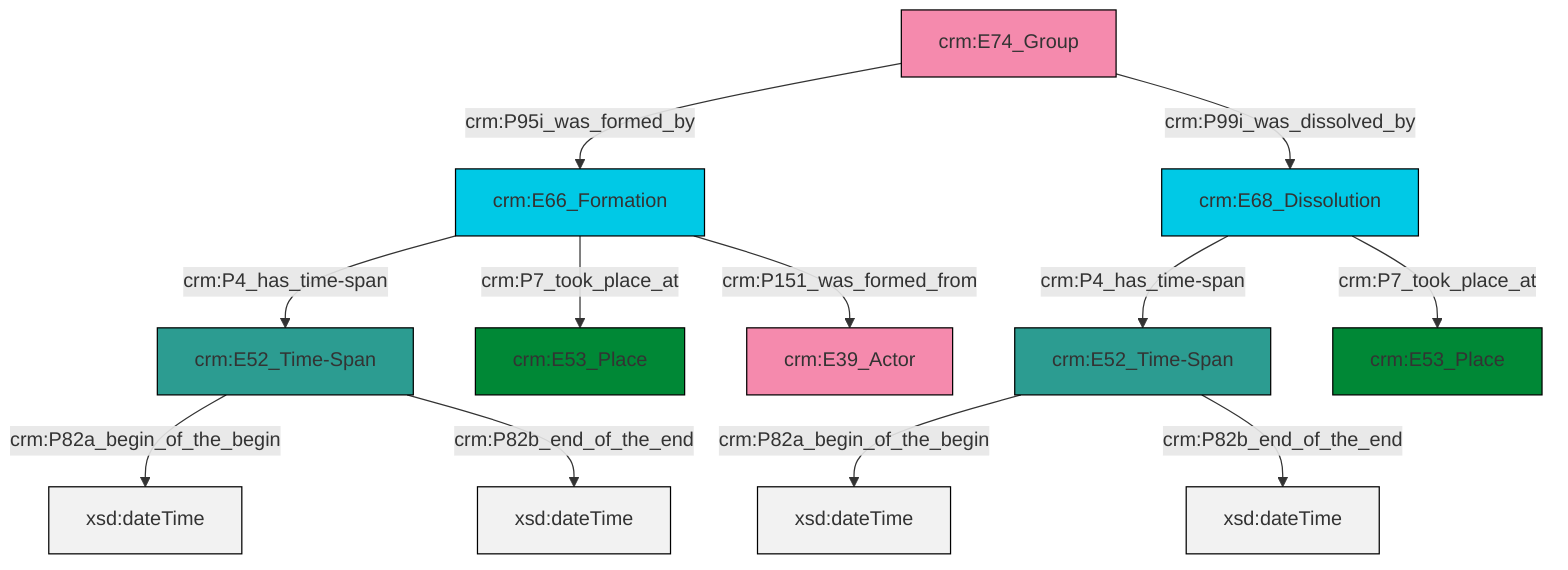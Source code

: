 graph TD
classDef Literal fill:#f2f2f2,stroke:#000000;
classDef CRM_Entity fill:#FFFFFF,stroke:#000000;
classDef Temporal_Entity fill:#00C9E6, stroke:#000000;
classDef Type fill:#E18312, stroke:#000000;
classDef Time-Span fill:#2C9C91, stroke:#000000;
classDef Appellation fill:#FFEB7F, stroke:#000000;
classDef Place fill:#008836, stroke:#000000;
classDef Persistent_Item fill:#B266B2, stroke:#000000;
classDef Conceptual_Object fill:#FFD700, stroke:#000000;
classDef Physical_Thing fill:#D2B48C, stroke:#000000;
classDef Actor fill:#f58aad, stroke:#000000;
classDef PC_Classes fill:#4ce600, stroke:#000000;
classDef Multi fill:#cccccc,stroke:#000000;

0["crm:E66_Formation"]:::Temporal_Entity -->|crm:P4_has_time-span| 1["crm:E52_Time-Span"]:::Time-Span
2["crm:E68_Dissolution"]:::Temporal_Entity -->|crm:P4_has_time-span| 3["crm:E52_Time-Span"]:::Time-Span
6["crm:E74_Group"]:::Actor -->|crm:P95i_was_formed_by| 0["crm:E66_Formation"]:::Temporal_Entity
0["crm:E66_Formation"]:::Temporal_Entity -->|crm:P7_took_place_at| 7["crm:E53_Place"]:::Place
3["crm:E52_Time-Span"]:::Time-Span -->|crm:P82a_begin_of_the_begin| 8[xsd:dateTime]:::Literal
3["crm:E52_Time-Span"]:::Time-Span -->|crm:P82b_end_of_the_end| 9[xsd:dateTime]:::Literal
1["crm:E52_Time-Span"]:::Time-Span -->|crm:P82a_begin_of_the_begin| 11[xsd:dateTime]:::Literal
1["crm:E52_Time-Span"]:::Time-Span -->|crm:P82b_end_of_the_end| 12[xsd:dateTime]:::Literal
6["crm:E74_Group"]:::Actor -->|crm:P99i_was_dissolved_by| 2["crm:E68_Dissolution"]:::Temporal_Entity
0["crm:E66_Formation"]:::Temporal_Entity -->|crm:P151_was_formed_from| 4["crm:E39_Actor"]:::Actor
2["crm:E68_Dissolution"]:::Temporal_Entity -->|crm:P7_took_place_at| 17["crm:E53_Place"]:::Place